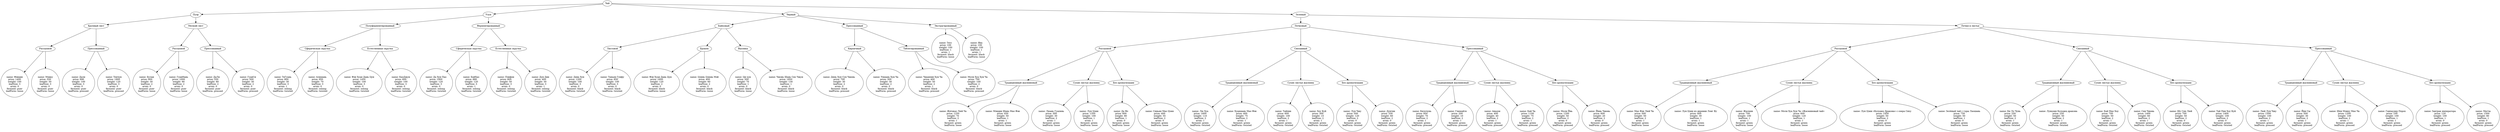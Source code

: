 digraph tree {
    "0x57210d0" [label="Чай"];
    "0x70ac9d0" [label="Пуэр"];
    "0x70ac9a0" [label="Крупный лист"];
    "0x70aca00" [label="Рассыпной"];
    "0x70aca78" [label="
name: Фэнцин
price: 1400
weight: 100
leafSize: 3
arom: 0
ferment: puer
leafForm: loose"];
    "0x70aca90" [label="
name: Мэнку
price: 550
weight: 30
leafSize: 3
arom: 0
ferment: puer
leafForm: loose"];
    "0x70ac9b8" [label="Прессованный"];
    "0x70acac0" [label="
name: Дали
price: 690
weight: 100
leafSize: 3
arom: 0
ferment: puer
leafForm: pressed"];
    "0x70acaf0" [label="
name: Тенчун
price: 1900
weight: 120
leafSize: 3
arom: 0
ferment: puer
leafForm: pressed"];
    "0x70ac9e8" [label="Мелкий лист"];
    "0x70aca18" [label="Рассыпной"];
    "0x70acb20" [label="
name: Булан
price: 900
weight: 30
leafSize: 2
arom: 0
ferment: puer
leafForm: loose"];
    "0x70acb50" [label="
name: ГуанНань
price: 1000
weight: 90
leafSize: 2
arom: 0
ferment: puer
leafForm: loose"];
    "0x70aca30" [label="Прессованный"];
    "0x70acb80" [label="
name: ДаЛи
price: 550
weight: 80
leafSize: 2
arom: 0
ferment: puer
leafForm: pressed"];
    "0x70acbb0" [label="
name: ГуанСи
price: 500
weight: 30
leafSize: 2
arom: 0
ferment: puer
leafForm: pressed"];
    "0x70acd48" [label="Улун"];
    "0x70acd18" [label="Полуферментированный"];
    "0x70acd60" [label="Сферическая скрутка"];
    "0x70ace38" [label="
name: ТеГуань
price: 800
weight: 30
leafSize: 3
arom: 1
ferment: oolong
leafForm: twisted"];
    "0x70ace68" [label="
name: Алишань
price: 950
weight: 70
leafSize: 3
arom: 0
ferment: oolong
leafForm: twisted"];
    "0x70acd30" [label="Естественная скрутка"];
    "0x70acdf0" [label="
name: Фэн Хуан Дань Цун
price: 1450
weight: 100
leafSize: 3
arom: 0
ferment: oolong
leafForm: twisted"];
    "0x70ace08" [label="
name: БаоДжун
price: 600
weight: 100
leafSize: 3
arom: 0
ferment: oolong
leafForm: twisted"];
    "0x70acd78" [label="Ферментированный"];
    "0x70acd90" [label="Сферическая скрутка"];
    "0x70ace98" [label="
name: Да Хун Пао
price: 1900
weight: 120
leafSize: 3
arom: 0
ferment: oolong
leafForm: twisted"];
    "0x70acec8" [label="
name: БайХао
price: 880
weight: 120
leafSize: 3
arom: 1
ferment: oolong
leafForm: twisted"];
    "0x70acda8" [label="Естественная скрутка"];
    "0x70acef8" [label="
name: Пэнфен
price: 800
weight: 50
leafSize: 3
arom: 0
ferment: oolong
leafForm: twisted"];
    "0x70acf28" [label="
name: Дун Дин
price: 400
weight: 30
leafSize: 3
arom: 1
ferment: oolong
leafForm: twisted"];
    "0x70b1ac0" [label="Черный"];
    "0x70b1a90" [label="Байховый"];
    "0x70b1ad8" [label="Листовой"];
    "0x70b1b98" [label="
name: Дянь Хун
price: 1200
weight: 100
leafSize: 3
arom: 0
ferment: black
leafForm: twisted"];
    "0x70b1bb0" [label="
name: Таньян Гунфу
price: 850
weight: 100
leafSize: 3
arom: 0
ferment: black
leafForm: twisted"];
    "0x70b1aa8" [label="Брокен"];
    "0x70b1be0" [label="
name: Фэн Хуан Дань Цун
price: 1600
weight: 120
leafSize: 2
arom: 0
ferment: black
leafForm: loose"];
    "0x70b1c10" [label="
name: Цзинь Цзюнь Мэй
price: 400
weight: 60
leafSize: 2
arom: 0
ferment: black
leafForm: loose"];
    "0x70b1af0" [label="Высевка"];
    "0x70b1c40" [label="
name: Ци хун
price: 300
weight: 70
leafSize: 1
arom: 0
ferment: black
leafForm: loose"];
    "0x70b1c70" [label="
name: Чжэнь Шань Сяо Чжун
price: 1850
weight: 130
leafSize: 1
arom: 0
ferment: black
leafForm: loose"];
    "0x70b1b08" [label="Прессованный"];
    "0x70b1b20" [label="Кирпичный"];
    "0x70b1ca0" [label="
name: Дянь Хун Сун Чжень
price: 700
weight: 30
leafSize: 2
arom: 0
ferment: black
leafForm: pressed"];
    "0x70b1cd0" [label="
name: Уишань Хун Ча
price: 300
weight: 30
leafSize: 2
arom: 0
ferment: black
leafForm: pressed"];
    "0x70b1b38" [label="Таблетированный"];
    "0x70b1d00" [label="
name: Чжанпин Хун Ча
price: 400
weight: 50
leafSize: 2
arom: 1
ferment: black
leafForm: pressed"];
    "0x70b1d30" [label="
name: Моли Хуа Хун Ча
price: 700
weight: 100
leafSize: 2
arom: 0
ferment: black
leafForm: pressed"];
    "0x70b1b50" [label="Экстрагированный"];
    "0x70b1d60" [label="
name: Тесс
price: 100
weight: 100
leafSize: 1
arom: 1
ferment: black
leafForm: loose"];
    "0x70b1d90" [label="
name: Ява
price: 100
weight: 100
leafSize: 1
arom: 1
ferment: black
leafForm: loose"];
    "0x70a3a48" [label="Зеленый"];
    "0x70a3a18" [label="Почковый"];
    "0x70a3a60" [label="Рассыпной"];
    "0x70a3a30" [label="Традиционный жасминовый"];
    "0x70a3cd0" [label="
name: Жичжао Люй Ча
price: 1250
weight: 70
leafSize: 2
arom: 1
ferment: green
leafForm: loose"];
    "0x70a3ce8" [label="
name: Мэндин Шань Мао Фэн
price: 450
weight: 50
leafSize: 1
arom: 1
ferment: green
leafForm: loose"];
    "0x70a3a78" [label="Сухие листья жасмина"];
    "0x70a3d18" [label="
name: Люань Гуапянь
price: 300
weight: 30
leafSize: 2
arom: 1
ferment: green
leafForm: loose"];
    "0x70a3d48" [label="
name: Лун Цзин
price: 1350
weight: 100
leafSize: 1
arom: 1
ferment: green
leafForm: loose"];
    "0x70a3a90" [label="Без ароматизации"];
    "0x70a3d78" [label="
name: Да Фо
price: 600
weight: 80
leafSize: 1
arom: 0
ferment: green
leafForm: loose"];
    "0x70a3da8" [label="
name: Синьян Мао Цзян
price: 400
weight: 55
leafSize: 2
arom: 0
ferment: green
leafForm: loose"];
    "0x70a3aa8" [label="Связанный"];
    "0x70a3ac0" [label="Традиционный жасминовый"];
    "0x70a3dd8" [label="
name: Лю Хуа
price: 1600
weight: 110
leafSize: 2
arom: 1
ferment: green
leafForm: twisted"];
    "0x70a3e08" [label="
name: Хуаншань Мао Фэн
price: 400
weight: 75
leafSize: 2
arom: 1
ferment: green
leafForm: twisted"];
    "0x70a3ad8" [label="Сухие листья жасмина"];
    "0x70a3e38" [label="
name: Тайпин
price: 600
weight: 100
leafSize: 2
arom: 1
ferment: green
leafForm: twisted"];
    "0x70a3e68" [label="
name: Хоу Куй
price: 300
weight: 15
leafSize: 2
arom: 1
ferment: green
leafForm: twisted"];
    "0x70a3af0" [label="Без ароматизации"];
    "0x70a3e98" [label="
name: Лун Чжу
price: 500
weight: 120
leafSize: 2
arom: 0
ferment: green
leafForm: twisted"];
    "0x70a3ec8" [label="
name: Дунтин
price: 330
weight: 60
leafSize: 2
arom: 0
ferment: green
leafForm: twisted"];
    "0x70a3b08" [label="Прессованный"];
    "0x70a3b20" [label="Традиционный жасминовый"];
    "0x70a3ef8" [label="
name: Билочунь
price: 950
weight: 70
leafSize: 2
arom: 1
ferment: green
leafForm: pressed"];
    "0x70a3f28" [label="
name: Гэммайтя
price: 200
weight: 10
leafSize: 2
arom: 1
ferment: green
leafForm: pressed"];
    "0x70a3b38" [label="Сухие листья жасмина"];
    "0x70a3f58" [label="
name: Аньцзи
price: 400
weight: 40
leafSize: 2
arom: 1
ferment: green
leafForm: pressed"];
    "0x70a3f88" [label="
name: Бай Ча
price: 1100
weight: 75
leafSize: 2
arom: 1
ferment: green
leafForm: pressed"];
    "0x70a3b50" [label="Без ароматизации"];
    "0x70a3fb8" [label="
name: Моли Йнь
price: 1200
weight: 50
leafSize: 2
arom: 0
ferment: green
leafForm: pressed"];
    "0x70a3fe8" [label="
name: Йинь Чжень
price: 600
weight: 20
leafSize: 2
arom: 0
ferment: green
leafForm: pressed"];
    "0x70a3b68" [label="Почки и листья"];
    "0x70a3b80" [label="Рассыпной"];
    "0x70a3b98" [label="Традиционный жасминовый"];
    "0x70d5040" [label="
name: Мао Фэн Люй Ча
price: 500
weight: 50
leafSize: 2
arom: 1
ferment: green
leafForm: loose"];
    "0x70d5070" [label="
name: Лун Цзин из деревни Лонг Ву
price: 400
weight: 30
leafSize: 1
arom: 1
ferment: green
leafForm: loose"];
    "0x70a3bb0" [label="Сухие листья жасмина"];
    "0x70d50a0" [label="
name: Жасмин
price: 700
weight: 100
leafSize: 1
arom: 1
ferment: green
leafForm: loose"];
    "0x70d50d0" [label="
name: Моли Хуа Хун Ча «Жасминовый чай»
price: 600
weight: 120
leafSize: 1
arom: 1
ferment: green
leafForm: loose"];
    "0x70a3bc8" [label="Без ароматизации"];
    "0x70d5100" [label="
name: Лун Цзин «Колодец Дракона» с озера Сиху
price: 1450
weight: 50
leafSize: 2
arom: 0
ferment: green
leafForm: loose"];
    "0x70d5130" [label="
name: Зелёный чай с горы Лаошань
price: 750
weight: 50
leafSize: 1
arom: 0
ferment: green
leafForm: loose"];
    "0x70a3be0" [label="Связанный"];
    "0x70a3bf8" [label="Традиционный жасминовый"];
    "0x70d5160" [label="
name: Би Ло Чунь
price: 250
weight: 50
leafSize: 2
arom: 1
ferment: green
leafForm: twisted"];
    "0x70d5190" [label="
name: Лунцзин Колодец дракона
price: 250
weight: 50
leafSize: 2
arom: 1
ferment: green
leafForm: twisted"];
    "0x70a3c10" [label="Сухие листья жасмина"];
    "0x70d51c0" [label="
name: Бай Мао Хоу
price: 700
weight: 50
leafSize: 2
arom: 1
ferment: green
leafForm: twisted"];
    "0x70d51f0" [label="
name: Сян Чжень
price: 1400
weight: 60
leafSize: 2
arom: 1
ferment: green
leafForm: twisted"];
    "0x70a3c28" [label="Без ароматизации"];
    "0x70d5220" [label="
name: Шу Сян Люй
price: 700
weight: 50
leafSize: 2
arom: 0
ferment: green
leafForm: twisted"];
    "0x70d5250" [label="
name: Тай Пин Хоу Куй
price: 1400
weight: 100
leafSize: 2
arom: 0
ferment: green
leafForm: twisted"];
    "0x70a3c40" [label="Прессованный"];
    "0x70a3c58" [label="Традиционный жасминовый"];
    "0x70d5280" [label="
name: Люй Лун Чжу
price: 1500
weight: 100
leafSize: 2
arom: 1
ferment: green
leafForm: pressed"];
    "0x70d52b0" [label="
name: Йин Сы
price: 500
weight: 30
leafSize: 2
arom: 1
ferment: green
leafForm: pressed"];
    "0x70a3c70" [label="Сухие листья жасмина"];
    "0x70d52e0" [label="
name: Шен Мэнку Мао Ча
price: 1200
weight: 100
leafSize: 2
arom: 1
ferment: green
leafForm: pressed"];
    "0x70d5310" [label="
name: Ганпаудер Порох
price: 100
weight: 100
leafSize: 1
arom: 1
ferment: green
leafForm: pressed"];
    "0x70a3c88" [label="Без ароматизации"];
    "0x70d5340" [label="
name: Завтрак императора
price: 120
weight: 100
leafSize: 1
arom: 0
ferment: green
leafForm: pressed"];
    "0x70d5370" [label="
name: Матча
price: 1500
weight: 80
leafSize: 1
arom: 0
ferment: green
leafForm: pressed"];
    "0x57210d0" -> "0x70ac9d0";
    "0x57210d0" -> "0x70acd48";
    "0x57210d0" -> "0x70b1ac0";
    "0x57210d0" -> "0x70a3a48";
    "0x70ac9d0" -> "0x70ac9a0";
    "0x70ac9d0" -> "0x70ac9e8";
    "0x70ac9a0" -> "0x70aca00";
    "0x70ac9a0" -> "0x70ac9b8";
    "0x70aca00" -> "0x70aca78";
    "0x70aca00" -> "0x70aca90";
    "0x70ac9b8" -> "0x70acac0";
    "0x70ac9b8" -> "0x70acaf0";
    "0x70ac9e8" -> "0x70aca18";
    "0x70ac9e8" -> "0x70aca30";
    "0x70aca18" -> "0x70acb20";
    "0x70aca18" -> "0x70acb50";
    "0x70aca30" -> "0x70acb80";
    "0x70aca30" -> "0x70acbb0";
    "0x70acd48" -> "0x70acd18";
    "0x70acd48" -> "0x70acd78";
    "0x70acd18" -> "0x70acd60";
    "0x70acd18" -> "0x70acd30";
    "0x70acd60" -> "0x70ace38";
    "0x70acd60" -> "0x70ace68";
    "0x70acd30" -> "0x70acdf0";
    "0x70acd30" -> "0x70ace08";
    "0x70acd78" -> "0x70acd90";
    "0x70acd78" -> "0x70acda8";
    "0x70acd90" -> "0x70ace98";
    "0x70acd90" -> "0x70acec8";
    "0x70acda8" -> "0x70acef8";
    "0x70acda8" -> "0x70acf28";
    "0x70b1ac0" -> "0x70b1a90";
    "0x70b1ac0" -> "0x70b1b08";
    "0x70b1ac0" -> "0x70b1b50";
    "0x70b1a90" -> "0x70b1ad8";
    "0x70b1a90" -> "0x70b1aa8";
    "0x70b1a90" -> "0x70b1af0";
    "0x70b1ad8" -> "0x70b1b98";
    "0x70b1ad8" -> "0x70b1bb0";
    "0x70b1aa8" -> "0x70b1be0";
    "0x70b1aa8" -> "0x70b1c10";
    "0x70b1af0" -> "0x70b1c40";
    "0x70b1af0" -> "0x70b1c70";
    "0x70b1b08" -> "0x70b1b20";
    "0x70b1b08" -> "0x70b1b38";
    "0x70b1b20" -> "0x70b1ca0";
    "0x70b1b20" -> "0x70b1cd0";
    "0x70b1b38" -> "0x70b1d00";
    "0x70b1b38" -> "0x70b1d30";
    "0x70b1b50" -> "0x70b1d60";
    "0x70b1b50" -> "0x70b1d90";
    "0x70a3a48" -> "0x70a3a18";
    "0x70a3a48" -> "0x70a3b68";
    "0x70a3a18" -> "0x70a3a60";
    "0x70a3a18" -> "0x70a3aa8";
    "0x70a3a18" -> "0x70a3b08";
    "0x70a3a60" -> "0x70a3a30";
    "0x70a3a60" -> "0x70a3a78";
    "0x70a3a60" -> "0x70a3a90";
    "0x70a3a30" -> "0x70a3cd0";
    "0x70a3a30" -> "0x70a3ce8";
    "0x70a3a78" -> "0x70a3d18";
    "0x70a3a78" -> "0x70a3d48";
    "0x70a3a90" -> "0x70a3d78";
    "0x70a3a90" -> "0x70a3da8";
    "0x70a3aa8" -> "0x70a3ac0";
    "0x70a3aa8" -> "0x70a3ad8";
    "0x70a3aa8" -> "0x70a3af0";
    "0x70a3ac0" -> "0x70a3dd8";
    "0x70a3ac0" -> "0x70a3e08";
    "0x70a3ad8" -> "0x70a3e38";
    "0x70a3ad8" -> "0x70a3e68";
    "0x70a3af0" -> "0x70a3e98";
    "0x70a3af0" -> "0x70a3ec8";
    "0x70a3b08" -> "0x70a3b20";
    "0x70a3b08" -> "0x70a3b38";
    "0x70a3b08" -> "0x70a3b50";
    "0x70a3b20" -> "0x70a3ef8";
    "0x70a3b20" -> "0x70a3f28";
    "0x70a3b38" -> "0x70a3f58";
    "0x70a3b38" -> "0x70a3f88";
    "0x70a3b50" -> "0x70a3fb8";
    "0x70a3b50" -> "0x70a3fe8";
    "0x70a3b68" -> "0x70a3b80";
    "0x70a3b68" -> "0x70a3be0";
    "0x70a3b68" -> "0x70a3c40";
    "0x70a3b80" -> "0x70a3b98";
    "0x70a3b80" -> "0x70a3bb0";
    "0x70a3b80" -> "0x70a3bc8";
    "0x70a3b98" -> "0x70d5040";
    "0x70a3b98" -> "0x70d5070";
    "0x70a3bb0" -> "0x70d50a0";
    "0x70a3bb0" -> "0x70d50d0";
    "0x70a3bc8" -> "0x70d5100";
    "0x70a3bc8" -> "0x70d5130";
    "0x70a3be0" -> "0x70a3bf8";
    "0x70a3be0" -> "0x70a3c10";
    "0x70a3be0" -> "0x70a3c28";
    "0x70a3bf8" -> "0x70d5160";
    "0x70a3bf8" -> "0x70d5190";
    "0x70a3c10" -> "0x70d51c0";
    "0x70a3c10" -> "0x70d51f0";
    "0x70a3c28" -> "0x70d5220";
    "0x70a3c28" -> "0x70d5250";
    "0x70a3c40" -> "0x70a3c58";
    "0x70a3c40" -> "0x70a3c70";
    "0x70a3c40" -> "0x70a3c88";
    "0x70a3c58" -> "0x70d5280";
    "0x70a3c58" -> "0x70d52b0";
    "0x70a3c70" -> "0x70d52e0";
    "0x70a3c70" -> "0x70d5310";
    "0x70a3c88" -> "0x70d5340";
    "0x70a3c88" -> "0x70d5370";
}
